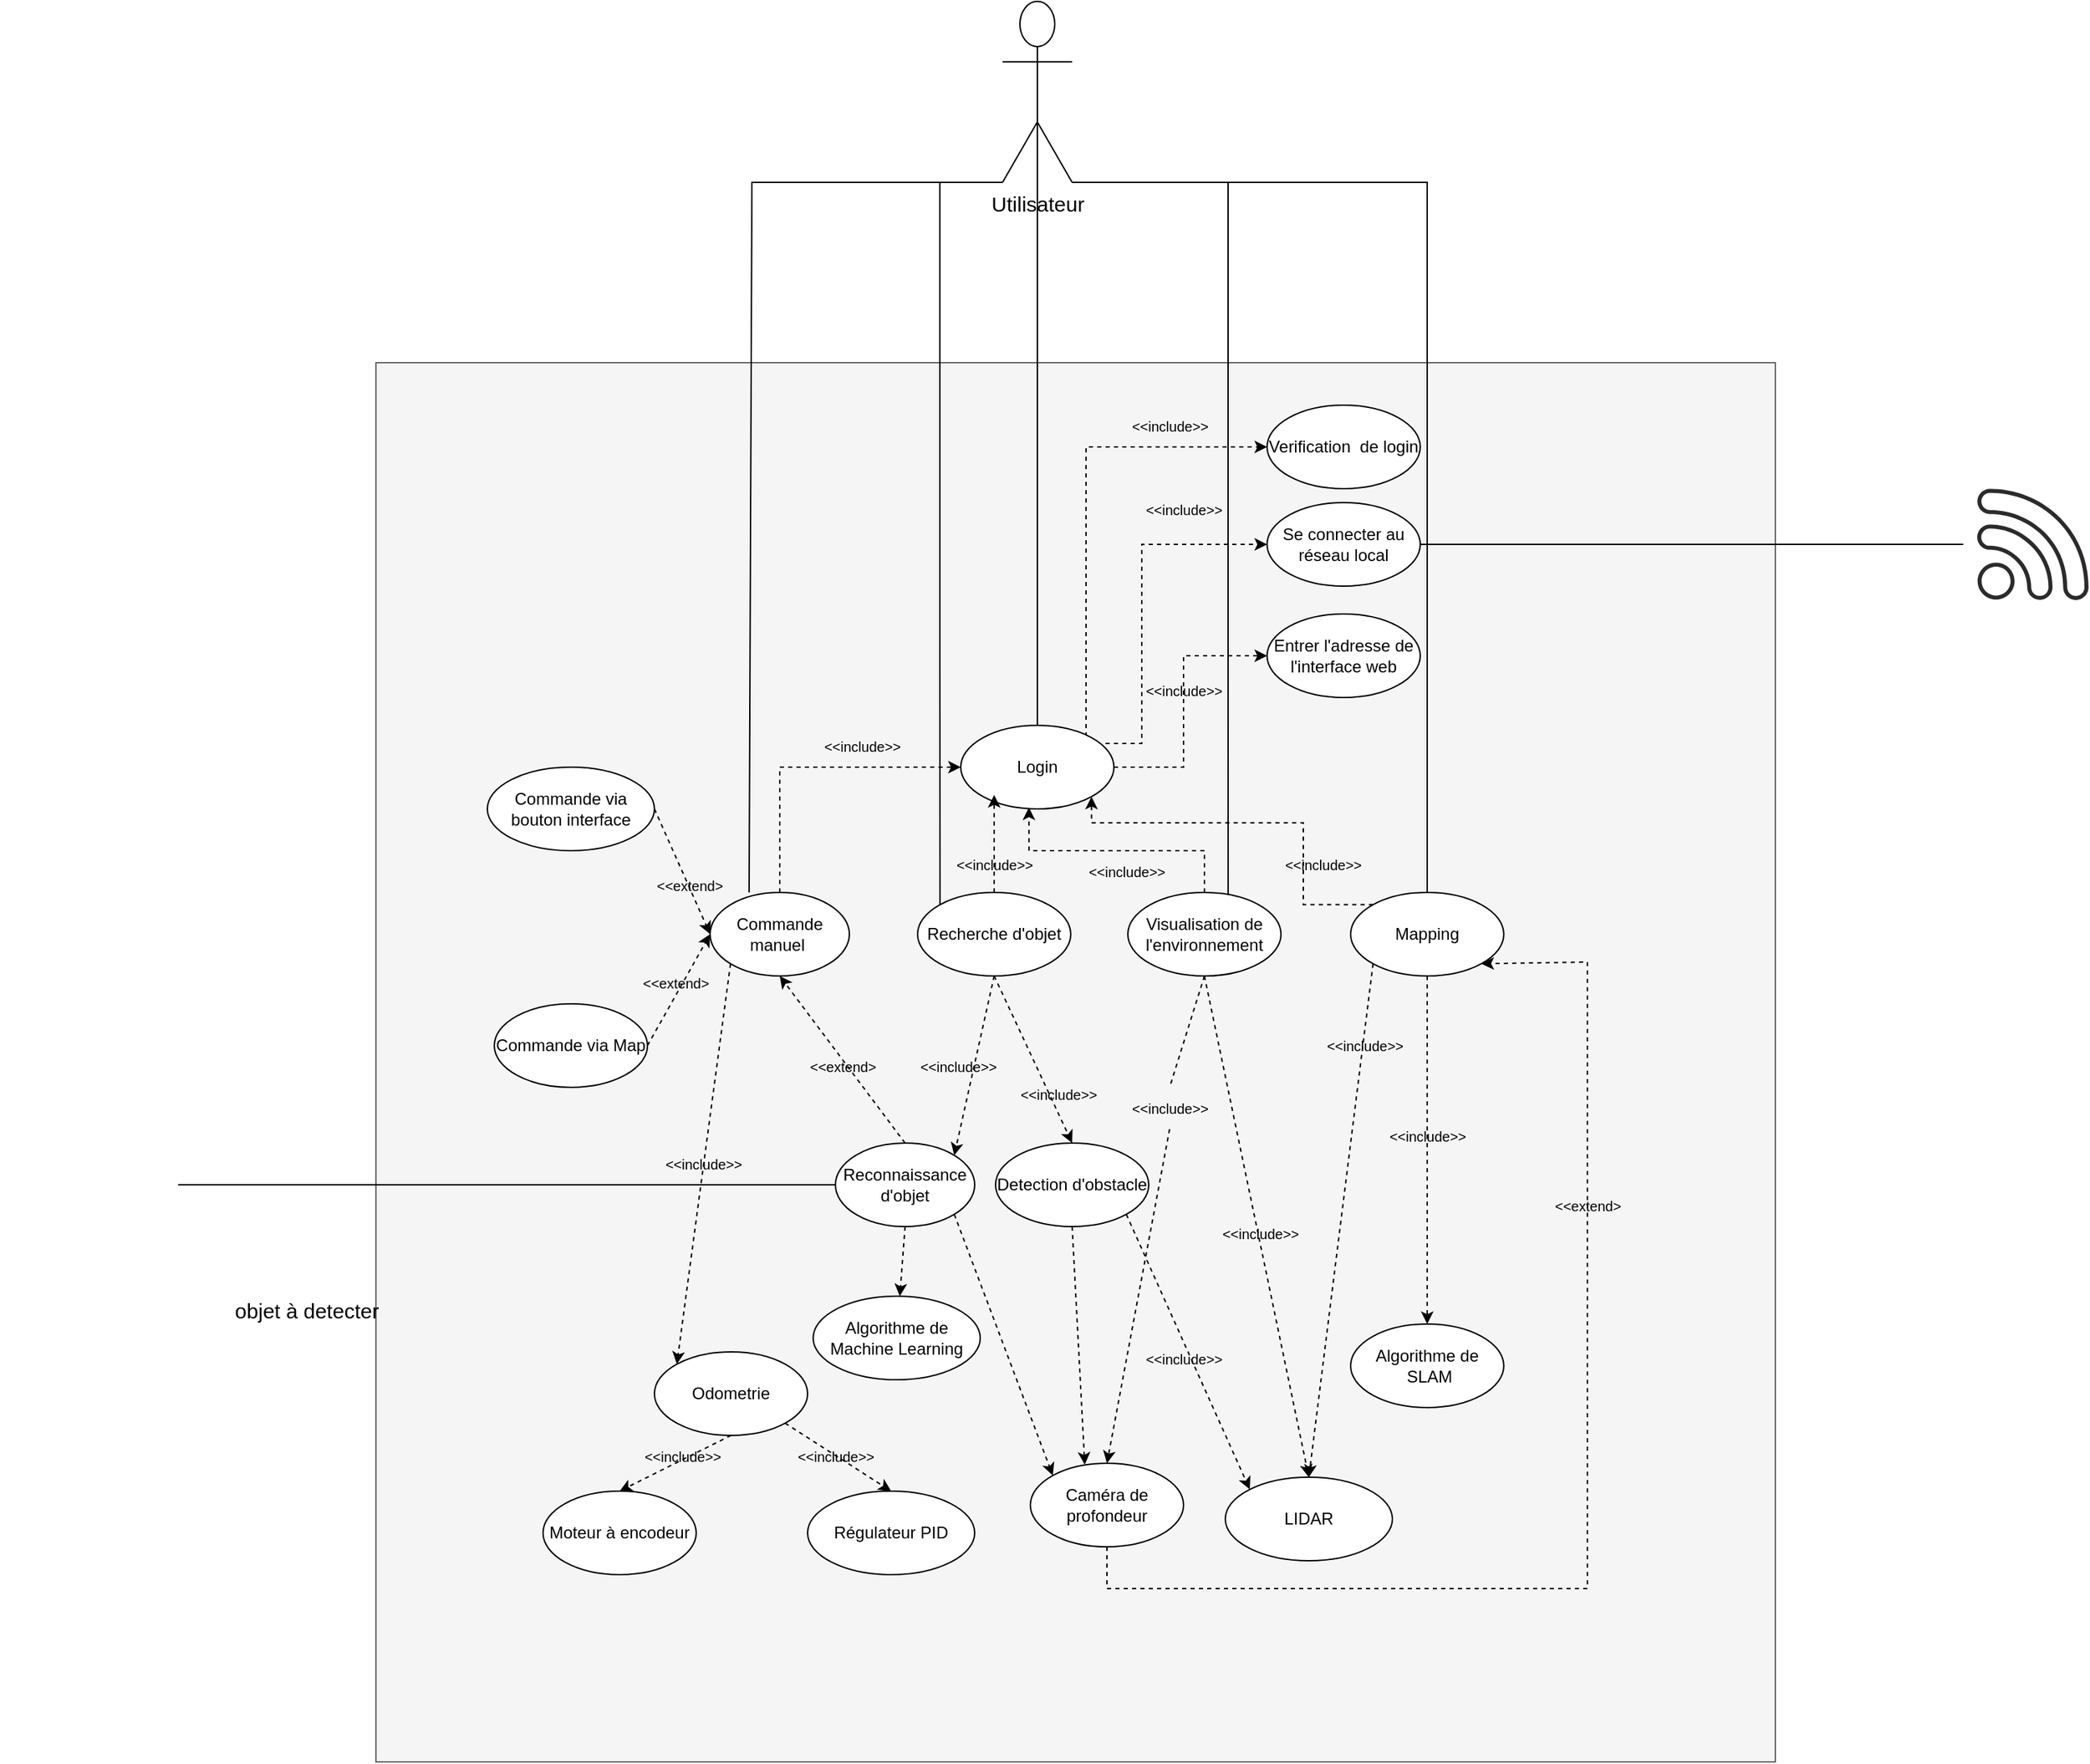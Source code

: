 <mxfile version="20.8.18" type="github">
  <diagram name="Page-1" id="Dn73y9k9ntJR02xOjBfo">
    <mxGraphModel dx="2735" dy="2269" grid="1" gridSize="10" guides="1" tooltips="1" connect="1" arrows="1" fold="1" page="1" pageScale="1" pageWidth="827" pageHeight="1169" math="0" shadow="0">
      <root>
        <mxCell id="0" />
        <mxCell id="1" parent="0" />
        <mxCell id="YcY5wflO2p1K-p8oIMmG-2" value="&lt;font style=&quot;font-size: 15px;&quot;&gt;Utilisateur&lt;/font&gt;" style="shape=umlActor;verticalLabelPosition=bottom;verticalAlign=top;html=1;" vertex="1" parent="1">
          <mxGeometry x="430" y="-250" width="50" height="130" as="geometry" />
        </mxCell>
        <mxCell id="YcY5wflO2p1K-p8oIMmG-3" value="" style="whiteSpace=wrap;html=1;aspect=fixed;fillColor=#f5f5f5;strokeColor=#666666;fontColor=#333333;" vertex="1" parent="1">
          <mxGeometry x="-20" y="9.5" width="1005" height="1005" as="geometry" />
        </mxCell>
        <mxCell id="YcY5wflO2p1K-p8oIMmG-34" style="edgeStyle=orthogonalEdgeStyle;rounded=0;orthogonalLoop=1;jettySize=auto;html=1;exitX=1;exitY=0.5;exitDx=0;exitDy=0;entryX=0;entryY=0.5;entryDx=0;entryDy=0;dashed=1;" edge="1" parent="1" source="YcY5wflO2p1K-p8oIMmG-4" target="YcY5wflO2p1K-p8oIMmG-10">
          <mxGeometry relative="1" as="geometry">
            <Array as="points">
              <mxPoint x="490" y="300" />
              <mxPoint x="490" y="70" />
            </Array>
          </mxGeometry>
        </mxCell>
        <mxCell id="YcY5wflO2p1K-p8oIMmG-101" style="edgeStyle=none;rounded=0;orthogonalLoop=1;jettySize=auto;html=1;exitX=0.945;exitY=0.217;exitDx=0;exitDy=0;entryX=0;entryY=0.5;entryDx=0;entryDy=0;dashed=1;exitPerimeter=0;" edge="1" parent="1" source="YcY5wflO2p1K-p8oIMmG-4" target="YcY5wflO2p1K-p8oIMmG-99">
          <mxGeometry relative="1" as="geometry">
            <Array as="points">
              <mxPoint x="530" y="283" />
              <mxPoint x="530" y="140" />
            </Array>
          </mxGeometry>
        </mxCell>
        <mxCell id="YcY5wflO2p1K-p8oIMmG-102" style="edgeStyle=none;rounded=0;orthogonalLoop=1;jettySize=auto;html=1;exitX=1;exitY=0.5;exitDx=0;exitDy=0;entryX=0;entryY=0.5;entryDx=0;entryDy=0;dashed=1;" edge="1" parent="1" source="YcY5wflO2p1K-p8oIMmG-4" target="YcY5wflO2p1K-p8oIMmG-100">
          <mxGeometry relative="1" as="geometry">
            <Array as="points">
              <mxPoint x="560" y="300" />
              <mxPoint x="560" y="220" />
            </Array>
          </mxGeometry>
        </mxCell>
        <mxCell id="YcY5wflO2p1K-p8oIMmG-4" value="Login" style="ellipse;whiteSpace=wrap;html=1;" vertex="1" parent="1">
          <mxGeometry x="400" y="270" width="110" height="60" as="geometry" />
        </mxCell>
        <mxCell id="YcY5wflO2p1K-p8oIMmG-30" style="edgeStyle=orthogonalEdgeStyle;rounded=0;orthogonalLoop=1;jettySize=auto;html=1;exitX=0.5;exitY=0;exitDx=0;exitDy=0;entryX=0;entryY=0.5;entryDx=0;entryDy=0;dashed=1;" edge="1" parent="1" source="YcY5wflO2p1K-p8oIMmG-5" target="YcY5wflO2p1K-p8oIMmG-4">
          <mxGeometry relative="1" as="geometry" />
        </mxCell>
        <mxCell id="YcY5wflO2p1K-p8oIMmG-73" style="edgeStyle=none;rounded=0;orthogonalLoop=1;jettySize=auto;html=1;exitX=0;exitY=1;exitDx=0;exitDy=0;entryX=0;entryY=0;entryDx=0;entryDy=0;dashed=1;" edge="1" parent="1" source="YcY5wflO2p1K-p8oIMmG-5" target="YcY5wflO2p1K-p8oIMmG-12">
          <mxGeometry relative="1" as="geometry" />
        </mxCell>
        <mxCell id="YcY5wflO2p1K-p8oIMmG-5" value="Commande manuel&amp;nbsp;" style="ellipse;whiteSpace=wrap;html=1;" vertex="1" parent="1">
          <mxGeometry x="220" y="390" width="100" height="60" as="geometry" />
        </mxCell>
        <mxCell id="YcY5wflO2p1K-p8oIMmG-33" style="edgeStyle=orthogonalEdgeStyle;rounded=0;orthogonalLoop=1;jettySize=auto;html=1;exitX=0;exitY=0;exitDx=0;exitDy=0;entryX=1;entryY=1;entryDx=0;entryDy=0;dashed=1;" edge="1" parent="1" source="YcY5wflO2p1K-p8oIMmG-6" target="YcY5wflO2p1K-p8oIMmG-4">
          <mxGeometry relative="1" as="geometry">
            <Array as="points">
              <mxPoint x="646" y="340" />
              <mxPoint x="494" y="340" />
            </Array>
          </mxGeometry>
        </mxCell>
        <mxCell id="YcY5wflO2p1K-p8oIMmG-77" style="edgeStyle=none;rounded=0;orthogonalLoop=1;jettySize=auto;html=1;exitX=0.5;exitY=1;exitDx=0;exitDy=0;entryX=0.5;entryY=0;entryDx=0;entryDy=0;dashed=1;" edge="1" parent="1" source="YcY5wflO2p1K-p8oIMmG-6" target="YcY5wflO2p1K-p8oIMmG-16">
          <mxGeometry relative="1" as="geometry">
            <Array as="points" />
          </mxGeometry>
        </mxCell>
        <mxCell id="YcY5wflO2p1K-p8oIMmG-95" style="edgeStyle=none;rounded=0;orthogonalLoop=1;jettySize=auto;html=1;exitX=0;exitY=1;exitDx=0;exitDy=0;dashed=1;" edge="1" parent="1" source="YcY5wflO2p1K-p8oIMmG-6">
          <mxGeometry relative="1" as="geometry">
            <mxPoint x="650" y="810" as="targetPoint" />
          </mxGeometry>
        </mxCell>
        <mxCell id="YcY5wflO2p1K-p8oIMmG-6" value="Mapping" style="ellipse;whiteSpace=wrap;html=1;" vertex="1" parent="1">
          <mxGeometry x="680" y="390" width="110" height="60" as="geometry" />
        </mxCell>
        <mxCell id="YcY5wflO2p1K-p8oIMmG-32" style="edgeStyle=orthogonalEdgeStyle;rounded=0;orthogonalLoop=1;jettySize=auto;html=1;exitX=0.5;exitY=0;exitDx=0;exitDy=0;entryX=0.445;entryY=0.983;entryDx=0;entryDy=0;entryPerimeter=0;dashed=1;" edge="1" parent="1" source="YcY5wflO2p1K-p8oIMmG-8" target="YcY5wflO2p1K-p8oIMmG-4">
          <mxGeometry relative="1" as="geometry" />
        </mxCell>
        <mxCell id="YcY5wflO2p1K-p8oIMmG-93" style="edgeStyle=none;rounded=0;orthogonalLoop=1;jettySize=auto;html=1;exitX=0.5;exitY=1;exitDx=0;exitDy=0;entryX=0.5;entryY=0;entryDx=0;entryDy=0;dashed=1;startArrow=none;" edge="1" parent="1" source="YcY5wflO2p1K-p8oIMmG-125" target="YcY5wflO2p1K-p8oIMmG-18">
          <mxGeometry relative="1" as="geometry" />
        </mxCell>
        <mxCell id="YcY5wflO2p1K-p8oIMmG-94" style="edgeStyle=none;rounded=0;orthogonalLoop=1;jettySize=auto;html=1;exitX=0.5;exitY=1;exitDx=0;exitDy=0;entryX=0.5;entryY=0;entryDx=0;entryDy=0;dashed=1;" edge="1" parent="1" source="YcY5wflO2p1K-p8oIMmG-8" target="YcY5wflO2p1K-p8oIMmG-17">
          <mxGeometry relative="1" as="geometry" />
        </mxCell>
        <mxCell id="YcY5wflO2p1K-p8oIMmG-8" value="Visualisation de l&#39;environnement" style="ellipse;whiteSpace=wrap;html=1;" vertex="1" parent="1">
          <mxGeometry x="520" y="390" width="110" height="60" as="geometry" />
        </mxCell>
        <mxCell id="YcY5wflO2p1K-p8oIMmG-31" style="edgeStyle=orthogonalEdgeStyle;rounded=0;orthogonalLoop=1;jettySize=auto;html=1;exitX=0.5;exitY=0;exitDx=0;exitDy=0;dashed=1;" edge="1" parent="1" source="YcY5wflO2p1K-p8oIMmG-9">
          <mxGeometry relative="1" as="geometry">
            <mxPoint x="424" y="320" as="targetPoint" />
          </mxGeometry>
        </mxCell>
        <mxCell id="YcY5wflO2p1K-p8oIMmG-72" style="edgeStyle=none;rounded=0;orthogonalLoop=1;jettySize=auto;html=1;exitX=0.5;exitY=1;exitDx=0;exitDy=0;entryX=0.5;entryY=0;entryDx=0;entryDy=0;dashed=1;" edge="1" parent="1" source="YcY5wflO2p1K-p8oIMmG-9" target="YcY5wflO2p1K-p8oIMmG-14">
          <mxGeometry relative="1" as="geometry" />
        </mxCell>
        <mxCell id="YcY5wflO2p1K-p8oIMmG-74" style="edgeStyle=none;rounded=0;orthogonalLoop=1;jettySize=auto;html=1;exitX=0.5;exitY=1;exitDx=0;exitDy=0;entryX=1;entryY=0;entryDx=0;entryDy=0;dashed=1;" edge="1" parent="1" source="YcY5wflO2p1K-p8oIMmG-9" target="YcY5wflO2p1K-p8oIMmG-11">
          <mxGeometry relative="1" as="geometry" />
        </mxCell>
        <mxCell id="YcY5wflO2p1K-p8oIMmG-9" value="Recherche d&#39;objet" style="ellipse;whiteSpace=wrap;html=1;" vertex="1" parent="1">
          <mxGeometry x="369" y="390" width="110" height="60" as="geometry" />
        </mxCell>
        <mxCell id="YcY5wflO2p1K-p8oIMmG-10" value="Verification &amp;nbsp;de login" style="ellipse;whiteSpace=wrap;html=1;" vertex="1" parent="1">
          <mxGeometry x="620" y="40" width="110" height="60" as="geometry" />
        </mxCell>
        <mxCell id="YcY5wflO2p1K-p8oIMmG-71" style="edgeStyle=none;rounded=0;orthogonalLoop=1;jettySize=auto;html=1;exitX=0.5;exitY=0;exitDx=0;exitDy=0;entryX=0.5;entryY=1;entryDx=0;entryDy=0;dashed=1;" edge="1" parent="1" source="YcY5wflO2p1K-p8oIMmG-11" target="YcY5wflO2p1K-p8oIMmG-5">
          <mxGeometry relative="1" as="geometry" />
        </mxCell>
        <mxCell id="YcY5wflO2p1K-p8oIMmG-79" style="edgeStyle=none;rounded=0;orthogonalLoop=1;jettySize=auto;html=1;exitX=0.5;exitY=1;exitDx=0;exitDy=0;dashed=1;" edge="1" parent="1" source="YcY5wflO2p1K-p8oIMmG-11" target="YcY5wflO2p1K-p8oIMmG-15">
          <mxGeometry relative="1" as="geometry" />
        </mxCell>
        <mxCell id="YcY5wflO2p1K-p8oIMmG-90" style="edgeStyle=none;rounded=0;orthogonalLoop=1;jettySize=auto;html=1;exitX=1;exitY=1;exitDx=0;exitDy=0;entryX=0;entryY=0;entryDx=0;entryDy=0;dashed=1;" edge="1" parent="1" source="YcY5wflO2p1K-p8oIMmG-11" target="YcY5wflO2p1K-p8oIMmG-18">
          <mxGeometry relative="1" as="geometry" />
        </mxCell>
        <mxCell id="YcY5wflO2p1K-p8oIMmG-11" value="Reconnaissance d&#39;objet" style="ellipse;whiteSpace=wrap;html=1;" vertex="1" parent="1">
          <mxGeometry x="310" y="570" width="100" height="60" as="geometry" />
        </mxCell>
        <mxCell id="YcY5wflO2p1K-p8oIMmG-82" style="edgeStyle=none;rounded=0;orthogonalLoop=1;jettySize=auto;html=1;exitX=0.5;exitY=1;exitDx=0;exitDy=0;entryX=0.5;entryY=0;entryDx=0;entryDy=0;dashed=1;" edge="1" parent="1" source="YcY5wflO2p1K-p8oIMmG-12" target="YcY5wflO2p1K-p8oIMmG-19">
          <mxGeometry relative="1" as="geometry" />
        </mxCell>
        <mxCell id="YcY5wflO2p1K-p8oIMmG-84" style="edgeStyle=none;rounded=0;orthogonalLoop=1;jettySize=auto;html=1;exitX=1;exitY=1;exitDx=0;exitDy=0;entryX=0.5;entryY=0;entryDx=0;entryDy=0;dashed=1;" edge="1" parent="1" source="YcY5wflO2p1K-p8oIMmG-12" target="YcY5wflO2p1K-p8oIMmG-83">
          <mxGeometry relative="1" as="geometry" />
        </mxCell>
        <mxCell id="YcY5wflO2p1K-p8oIMmG-12" value="Odometrie" style="ellipse;whiteSpace=wrap;html=1;" vertex="1" parent="1">
          <mxGeometry x="180" y="720" width="110" height="60" as="geometry" />
        </mxCell>
        <mxCell id="YcY5wflO2p1K-p8oIMmG-89" style="edgeStyle=none;rounded=0;orthogonalLoop=1;jettySize=auto;html=1;exitX=0.5;exitY=1;exitDx=0;exitDy=0;entryX=0.355;entryY=0.017;entryDx=0;entryDy=0;dashed=1;entryPerimeter=0;" edge="1" parent="1" source="YcY5wflO2p1K-p8oIMmG-14" target="YcY5wflO2p1K-p8oIMmG-18">
          <mxGeometry relative="1" as="geometry" />
        </mxCell>
        <mxCell id="YcY5wflO2p1K-p8oIMmG-128" style="edgeStyle=none;rounded=0;orthogonalLoop=1;jettySize=auto;html=1;exitX=1;exitY=1;exitDx=0;exitDy=0;entryX=0;entryY=0;entryDx=0;entryDy=0;dashed=1;fontSize=10;" edge="1" parent="1" source="YcY5wflO2p1K-p8oIMmG-14" target="YcY5wflO2p1K-p8oIMmG-17">
          <mxGeometry relative="1" as="geometry" />
        </mxCell>
        <mxCell id="YcY5wflO2p1K-p8oIMmG-14" value="Detection d&#39;obstacle" style="ellipse;whiteSpace=wrap;html=1;" vertex="1" parent="1">
          <mxGeometry x="425" y="570" width="110" height="60" as="geometry" />
        </mxCell>
        <mxCell id="YcY5wflO2p1K-p8oIMmG-15" value="Algorithme de Machine Learning" style="ellipse;whiteSpace=wrap;html=1;" vertex="1" parent="1">
          <mxGeometry x="294" y="680" width="120" height="60" as="geometry" />
        </mxCell>
        <mxCell id="YcY5wflO2p1K-p8oIMmG-16" value="Algorithme de &amp;nbsp;SLAM" style="ellipse;whiteSpace=wrap;html=1;" vertex="1" parent="1">
          <mxGeometry x="680" y="700" width="110" height="60" as="geometry" />
        </mxCell>
        <mxCell id="YcY5wflO2p1K-p8oIMmG-17" value="LIDAR" style="ellipse;whiteSpace=wrap;html=1;" vertex="1" parent="1">
          <mxGeometry x="590" y="810" width="120" height="60" as="geometry" />
        </mxCell>
        <mxCell id="YcY5wflO2p1K-p8oIMmG-96" style="edgeStyle=none;rounded=0;orthogonalLoop=1;jettySize=auto;html=1;exitX=0.5;exitY=1;exitDx=0;exitDy=0;entryX=1;entryY=1;entryDx=0;entryDy=0;dashed=1;" edge="1" parent="1" source="YcY5wflO2p1K-p8oIMmG-18" target="YcY5wflO2p1K-p8oIMmG-6">
          <mxGeometry relative="1" as="geometry">
            <Array as="points">
              <mxPoint x="505" y="890" />
              <mxPoint x="850" y="890" />
              <mxPoint x="850" y="440" />
            </Array>
          </mxGeometry>
        </mxCell>
        <mxCell id="YcY5wflO2p1K-p8oIMmG-18" value="Caméra de profondeur" style="ellipse;whiteSpace=wrap;html=1;" vertex="1" parent="1">
          <mxGeometry x="450" y="800" width="110" height="60" as="geometry" />
        </mxCell>
        <mxCell id="YcY5wflO2p1K-p8oIMmG-19" value="Moteur à encodeur" style="ellipse;whiteSpace=wrap;html=1;" vertex="1" parent="1">
          <mxGeometry x="100" y="820" width="110" height="60" as="geometry" />
        </mxCell>
        <mxCell id="YcY5wflO2p1K-p8oIMmG-38" value="" style="endArrow=none;html=1;rounded=0;entryX=0.5;entryY=0.5;entryDx=0;entryDy=0;entryPerimeter=0;exitX=0.5;exitY=0;exitDx=0;exitDy=0;" edge="1" parent="1" source="YcY5wflO2p1K-p8oIMmG-4" target="YcY5wflO2p1K-p8oIMmG-2">
          <mxGeometry width="50" height="50" relative="1" as="geometry">
            <mxPoint x="400" y="360" as="sourcePoint" />
            <mxPoint x="450" y="310" as="targetPoint" />
          </mxGeometry>
        </mxCell>
        <mxCell id="YcY5wflO2p1K-p8oIMmG-40" value="" style="endArrow=none;html=1;rounded=0;entryX=0;entryY=1;entryDx=0;entryDy=0;entryPerimeter=0;exitX=0.28;exitY=0;exitDx=0;exitDy=0;exitPerimeter=0;" edge="1" parent="1" source="YcY5wflO2p1K-p8oIMmG-5" target="YcY5wflO2p1K-p8oIMmG-2">
          <mxGeometry width="50" height="50" relative="1" as="geometry">
            <mxPoint x="400" y="360" as="sourcePoint" />
            <mxPoint x="450" y="310" as="targetPoint" />
            <Array as="points">
              <mxPoint x="250" y="-120" />
            </Array>
          </mxGeometry>
        </mxCell>
        <mxCell id="YcY5wflO2p1K-p8oIMmG-57" value="" style="endArrow=none;html=1;rounded=0;entryX=1;entryY=1;entryDx=0;entryDy=0;entryPerimeter=0;exitX=0.5;exitY=0;exitDx=0;exitDy=0;" edge="1" parent="1" source="YcY5wflO2p1K-p8oIMmG-6" target="YcY5wflO2p1K-p8oIMmG-2">
          <mxGeometry width="50" height="50" relative="1" as="geometry">
            <mxPoint x="400" y="360" as="sourcePoint" />
            <mxPoint x="450" y="310" as="targetPoint" />
            <Array as="points">
              <mxPoint x="735" y="-120" />
            </Array>
          </mxGeometry>
        </mxCell>
        <mxCell id="YcY5wflO2p1K-p8oIMmG-58" value="" style="endArrow=none;html=1;rounded=0;exitX=0;exitY=0;exitDx=0;exitDy=0;entryX=0;entryY=1;entryDx=0;entryDy=0;entryPerimeter=0;" edge="1" parent="1" source="YcY5wflO2p1K-p8oIMmG-9" target="YcY5wflO2p1K-p8oIMmG-2">
          <mxGeometry width="50" height="50" relative="1" as="geometry">
            <mxPoint x="400" y="360" as="sourcePoint" />
            <mxPoint x="450" y="310" as="targetPoint" />
            <Array as="points">
              <mxPoint x="385" y="210" />
              <mxPoint x="385" y="-120" />
            </Array>
          </mxGeometry>
        </mxCell>
        <mxCell id="YcY5wflO2p1K-p8oIMmG-59" value="" style="endArrow=none;html=1;rounded=0;entryX=1;entryY=1;entryDx=0;entryDy=0;entryPerimeter=0;exitX=0.655;exitY=0.017;exitDx=0;exitDy=0;exitPerimeter=0;" edge="1" parent="1" source="YcY5wflO2p1K-p8oIMmG-8" target="YcY5wflO2p1K-p8oIMmG-2">
          <mxGeometry width="50" height="50" relative="1" as="geometry">
            <mxPoint x="400" y="360" as="sourcePoint" />
            <mxPoint x="450" y="310" as="targetPoint" />
            <Array as="points">
              <mxPoint x="592" y="210" />
              <mxPoint x="592" y="-120" />
            </Array>
          </mxGeometry>
        </mxCell>
        <mxCell id="YcY5wflO2p1K-p8oIMmG-69" style="edgeStyle=none;rounded=0;orthogonalLoop=1;jettySize=auto;html=1;exitX=1;exitY=0.5;exitDx=0;exitDy=0;entryX=0;entryY=0.5;entryDx=0;entryDy=0;dashed=1;" edge="1" parent="1" source="YcY5wflO2p1K-p8oIMmG-64" target="YcY5wflO2p1K-p8oIMmG-5">
          <mxGeometry relative="1" as="geometry" />
        </mxCell>
        <mxCell id="YcY5wflO2p1K-p8oIMmG-64" value="Commande via bouton interface" style="ellipse;whiteSpace=wrap;html=1;" vertex="1" parent="1">
          <mxGeometry x="60" y="300" width="120" height="60" as="geometry" />
        </mxCell>
        <mxCell id="YcY5wflO2p1K-p8oIMmG-70" style="edgeStyle=none;rounded=0;orthogonalLoop=1;jettySize=auto;html=1;exitX=1;exitY=0.5;exitDx=0;exitDy=0;dashed=1;" edge="1" parent="1" source="YcY5wflO2p1K-p8oIMmG-65">
          <mxGeometry relative="1" as="geometry">
            <mxPoint x="220" y="420" as="targetPoint" />
          </mxGeometry>
        </mxCell>
        <mxCell id="YcY5wflO2p1K-p8oIMmG-65" value="Commande via Map" style="ellipse;whiteSpace=wrap;html=1;" vertex="1" parent="1">
          <mxGeometry x="65" y="470" width="110" height="60" as="geometry" />
        </mxCell>
        <mxCell id="YcY5wflO2p1K-p8oIMmG-83" value="Régulateur PID" style="ellipse;whiteSpace=wrap;html=1;" vertex="1" parent="1">
          <mxGeometry x="290" y="820" width="120" height="60" as="geometry" />
        </mxCell>
        <mxCell id="YcY5wflO2p1K-p8oIMmG-99" value="Se connecter au réseau local" style="ellipse;whiteSpace=wrap;html=1;" vertex="1" parent="1">
          <mxGeometry x="620" y="110" width="110" height="60" as="geometry" />
        </mxCell>
        <mxCell id="YcY5wflO2p1K-p8oIMmG-100" value="Entrer l&#39;adresse de l&#39;interface web" style="ellipse;whiteSpace=wrap;html=1;" vertex="1" parent="1">
          <mxGeometry x="620" y="190" width="110" height="60" as="geometry" />
        </mxCell>
        <mxCell id="YcY5wflO2p1K-p8oIMmG-103" value="&lt;font style=&quot;font-size: 10px;&quot;&gt;&amp;lt;&amp;lt;include&amp;gt;&amp;gt;&lt;/font&gt;" style="text;html=1;align=center;verticalAlign=middle;resizable=0;points=[];autosize=1;strokeColor=none;fillColor=none;" vertex="1" parent="1">
          <mxGeometry x="510" y="40" width="80" height="30" as="geometry" />
        </mxCell>
        <mxCell id="YcY5wflO2p1K-p8oIMmG-104" value="&lt;font style=&quot;font-size: 10px;&quot;&gt;&amp;lt;&amp;lt;include&amp;gt;&amp;gt;&lt;/font&gt;" style="text;html=1;align=center;verticalAlign=middle;resizable=0;points=[];autosize=1;strokeColor=none;fillColor=none;" vertex="1" parent="1">
          <mxGeometry x="520" y="100" width="80" height="30" as="geometry" />
        </mxCell>
        <mxCell id="YcY5wflO2p1K-p8oIMmG-105" value="&lt;font style=&quot;font-size: 10px;&quot;&gt;&amp;lt;&amp;lt;include&amp;gt;&amp;gt;&lt;/font&gt;" style="text;html=1;align=center;verticalAlign=middle;resizable=0;points=[];autosize=1;strokeColor=none;fillColor=none;" vertex="1" parent="1">
          <mxGeometry x="520" y="230" width="80" height="30" as="geometry" />
        </mxCell>
        <mxCell id="YcY5wflO2p1K-p8oIMmG-107" value="&lt;font style=&quot;font-size: 10px;&quot;&gt;&amp;lt;&amp;lt;include&amp;gt;&amp;gt;&lt;/font&gt;" style="text;html=1;align=center;verticalAlign=middle;resizable=0;points=[];autosize=1;strokeColor=none;fillColor=none;" vertex="1" parent="1">
          <mxGeometry x="289" y="270" width="80" height="30" as="geometry" />
        </mxCell>
        <mxCell id="YcY5wflO2p1K-p8oIMmG-108" value="&lt;font style=&quot;font-size: 10px;&quot;&gt;&amp;lt;&amp;lt;include&amp;gt;&amp;gt;&lt;/font&gt;" style="text;html=1;align=center;verticalAlign=middle;resizable=0;points=[];autosize=1;strokeColor=none;fillColor=none;" vertex="1" parent="1">
          <mxGeometry x="384" y="355" width="80" height="30" as="geometry" />
        </mxCell>
        <mxCell id="YcY5wflO2p1K-p8oIMmG-109" value="&lt;font style=&quot;font-size: 10px;&quot;&gt;&amp;lt;&amp;lt;include&amp;gt;&amp;gt;&lt;/font&gt;" style="text;html=1;align=center;verticalAlign=middle;resizable=0;points=[];autosize=1;strokeColor=none;fillColor=none;" vertex="1" parent="1">
          <mxGeometry x="479" y="360" width="80" height="30" as="geometry" />
        </mxCell>
        <mxCell id="YcY5wflO2p1K-p8oIMmG-110" value="&lt;font style=&quot;font-size: 10px;&quot;&gt;&amp;lt;&amp;lt;include&amp;gt;&amp;gt;&lt;/font&gt;" style="text;html=1;align=center;verticalAlign=middle;resizable=0;points=[];autosize=1;strokeColor=none;fillColor=none;" vertex="1" parent="1">
          <mxGeometry x="358" y="500" width="80" height="30" as="geometry" />
        </mxCell>
        <mxCell id="YcY5wflO2p1K-p8oIMmG-112" value="&lt;font style=&quot;font-size: 10px;&quot;&gt;&amp;lt;&amp;lt;extend&amp;gt;&lt;/font&gt;" style="text;html=1;align=center;verticalAlign=middle;resizable=0;points=[];autosize=1;strokeColor=none;fillColor=none;" vertex="1" parent="1">
          <mxGeometry x="815" y="600" width="70" height="30" as="geometry" />
        </mxCell>
        <mxCell id="YcY5wflO2p1K-p8oIMmG-113" value="&lt;font style=&quot;font-size: 10px;&quot;&gt;&amp;lt;&amp;lt;extend&amp;gt;&lt;/font&gt;" style="text;html=1;align=center;verticalAlign=middle;resizable=0;points=[];autosize=1;strokeColor=none;fillColor=none;" vertex="1" parent="1">
          <mxGeometry x="170" y="370" width="70" height="30" as="geometry" />
        </mxCell>
        <mxCell id="YcY5wflO2p1K-p8oIMmG-114" value="&lt;font style=&quot;font-size: 10px;&quot;&gt;&amp;lt;&amp;lt;extend&amp;gt;&lt;/font&gt;" style="text;html=1;align=center;verticalAlign=middle;resizable=0;points=[];autosize=1;strokeColor=none;fillColor=none;" vertex="1" parent="1">
          <mxGeometry x="160" y="440" width="70" height="30" as="geometry" />
        </mxCell>
        <mxCell id="YcY5wflO2p1K-p8oIMmG-116" value="&lt;font style=&quot;font-size: 10px;&quot;&gt;&amp;lt;&amp;lt;extend&amp;gt;&lt;/font&gt;" style="text;html=1;align=center;verticalAlign=middle;resizable=0;points=[];autosize=1;strokeColor=none;fillColor=none;" vertex="1" parent="1">
          <mxGeometry x="280" y="500" width="70" height="30" as="geometry" />
        </mxCell>
        <mxCell id="YcY5wflO2p1K-p8oIMmG-117" value="&lt;font style=&quot;font-size: 10px;&quot;&gt;&amp;lt;&amp;lt;include&amp;gt;&amp;gt;&lt;/font&gt;" style="text;html=1;align=center;verticalAlign=middle;resizable=0;points=[];autosize=1;strokeColor=none;fillColor=none;" vertex="1" parent="1">
          <mxGeometry x="430" y="520" width="80" height="30" as="geometry" />
        </mxCell>
        <mxCell id="YcY5wflO2p1K-p8oIMmG-118" value="&lt;font style=&quot;font-size: 10px;&quot;&gt;&amp;lt;&amp;lt;include&amp;gt;&amp;gt;&lt;/font&gt;" style="text;html=1;align=center;verticalAlign=middle;resizable=0;points=[];autosize=1;strokeColor=none;fillColor=none;" vertex="1" parent="1">
          <mxGeometry x="620" y="355" width="80" height="30" as="geometry" />
        </mxCell>
        <mxCell id="YcY5wflO2p1K-p8oIMmG-121" value="&lt;font style=&quot;font-size: 10px;&quot;&gt;&amp;lt;&amp;lt;include&amp;gt;&amp;gt;&lt;/font&gt;" style="text;html=1;align=center;verticalAlign=middle;resizable=0;points=[];autosize=1;strokeColor=none;fillColor=none;" vertex="1" parent="1">
          <mxGeometry x="575" y="620" width="80" height="30" as="geometry" />
        </mxCell>
        <mxCell id="YcY5wflO2p1K-p8oIMmG-126" value="" style="edgeStyle=none;rounded=0;orthogonalLoop=1;jettySize=auto;html=1;exitX=0.5;exitY=1;exitDx=0;exitDy=0;entryX=0.5;entryY=0;entryDx=0;entryDy=0;dashed=1;endArrow=none;" edge="1" parent="1" source="YcY5wflO2p1K-p8oIMmG-8" target="YcY5wflO2p1K-p8oIMmG-125">
          <mxGeometry relative="1" as="geometry">
            <mxPoint x="575" y="450" as="sourcePoint" />
            <mxPoint x="505" y="800" as="targetPoint" />
          </mxGeometry>
        </mxCell>
        <mxCell id="YcY5wflO2p1K-p8oIMmG-125" value="&lt;font style=&quot;font-size: 10px;&quot;&gt;&amp;lt;&amp;lt;include&amp;gt;&amp;gt;&lt;/font&gt;" style="text;html=1;align=center;verticalAlign=middle;resizable=0;points=[];autosize=1;strokeColor=none;fillColor=none;" vertex="1" parent="1">
          <mxGeometry x="510" y="530" width="80" height="30" as="geometry" />
        </mxCell>
        <mxCell id="YcY5wflO2p1K-p8oIMmG-127" value="&lt;font style=&quot;font-size: 10px;&quot;&gt;&amp;lt;&amp;lt;include&amp;gt;&amp;gt;&lt;/font&gt;" style="text;html=1;align=center;verticalAlign=middle;resizable=0;points=[];autosize=1;strokeColor=none;fillColor=none;" vertex="1" parent="1">
          <mxGeometry x="695" y="550" width="80" height="30" as="geometry" />
        </mxCell>
        <mxCell id="YcY5wflO2p1K-p8oIMmG-129" value="&lt;font style=&quot;font-size: 10px;&quot;&gt;&amp;lt;&amp;lt;include&amp;gt;&amp;gt;&lt;/font&gt;" style="text;html=1;align=center;verticalAlign=middle;resizable=0;points=[];autosize=1;strokeColor=none;fillColor=none;" vertex="1" parent="1">
          <mxGeometry x="520" y="710" width="80" height="30" as="geometry" />
        </mxCell>
        <mxCell id="YcY5wflO2p1K-p8oIMmG-131" value="&lt;font style=&quot;font-size: 10px;&quot;&gt;&amp;lt;&amp;lt;include&amp;gt;&amp;gt;&lt;/font&gt;" style="text;html=1;align=center;verticalAlign=middle;resizable=0;points=[];autosize=1;strokeColor=none;fillColor=none;" vertex="1" parent="1">
          <mxGeometry x="175" y="570" width="80" height="30" as="geometry" />
        </mxCell>
        <mxCell id="YcY5wflO2p1K-p8oIMmG-132" value="&lt;font style=&quot;font-size: 10px;&quot;&gt;&amp;lt;&amp;lt;include&amp;gt;&amp;gt;&lt;/font&gt;" style="text;html=1;align=center;verticalAlign=middle;resizable=0;points=[];autosize=1;strokeColor=none;fillColor=none;" vertex="1" parent="1">
          <mxGeometry x="160" y="780" width="80" height="30" as="geometry" />
        </mxCell>
        <mxCell id="YcY5wflO2p1K-p8oIMmG-133" value="&lt;font style=&quot;font-size: 10px;&quot;&gt;&amp;lt;&amp;lt;include&amp;gt;&amp;gt;&lt;/font&gt;" style="text;html=1;align=center;verticalAlign=middle;resizable=0;points=[];autosize=1;strokeColor=none;fillColor=none;" vertex="1" parent="1">
          <mxGeometry x="270" y="780" width="80" height="30" as="geometry" />
        </mxCell>
        <mxCell id="YcY5wflO2p1K-p8oIMmG-134" value="&lt;font style=&quot;font-size: 10px;&quot;&gt;&amp;lt;&amp;lt;include&amp;gt;&amp;gt;&lt;/font&gt;" style="text;html=1;align=center;verticalAlign=middle;resizable=0;points=[];autosize=1;strokeColor=none;fillColor=none;" vertex="1" parent="1">
          <mxGeometry x="650" y="485" width="80" height="30" as="geometry" />
        </mxCell>
        <mxCell id="YcY5wflO2p1K-p8oIMmG-138" value="" style="sketch=0;pointerEvents=1;shadow=0;html=1;strokeColor=none;fillColor=#2A2B2B;aspect=fixed;labelPosition=center;verticalLabelPosition=bottom;verticalAlign=top;align=center;outlineConnect=0;shape=mxgraph.vvd.wi_fi;fontSize=10;perimeterSpacing=7;" vertex="1" parent="1">
          <mxGeometry x="1130" y="100" width="80" height="80" as="geometry" />
        </mxCell>
        <mxCell id="YcY5wflO2p1K-p8oIMmG-140" value="" style="endArrow=none;html=1;rounded=0;fontSize=15;exitX=1;exitY=0.5;exitDx=0;exitDy=0;" edge="1" parent="1" source="YcY5wflO2p1K-p8oIMmG-99">
          <mxGeometry width="50" height="50" relative="1" as="geometry">
            <mxPoint x="780" y="310" as="sourcePoint" />
            <mxPoint x="1120" y="140" as="targetPoint" />
          </mxGeometry>
        </mxCell>
        <mxCell id="YcY5wflO2p1K-p8oIMmG-141" value="" style="shape=image;html=1;verticalAlign=top;verticalLabelPosition=bottom;labelBackgroundColor=#ffffff;imageAspect=0;aspect=fixed;image=https://cdn1.iconfinder.com/data/icons/birthday-58/32/Icon-11-128.png;fontSize=15;fillColor=#2A2B2B;" vertex="1" parent="1">
          <mxGeometry x="-290" y="536" width="128" height="128" as="geometry" />
        </mxCell>
        <mxCell id="YcY5wflO2p1K-p8oIMmG-142" value="objet à detecter" style="text;html=1;align=center;verticalAlign=middle;resizable=0;points=[];autosize=1;strokeColor=none;fillColor=none;fontSize=15;" vertex="1" parent="1">
          <mxGeometry x="-135" y="675" width="130" height="30" as="geometry" />
        </mxCell>
        <mxCell id="YcY5wflO2p1K-p8oIMmG-144" value="" style="endArrow=none;html=1;rounded=0;fontSize=15;exitX=1;exitY=0.5;exitDx=0;exitDy=0;entryX=0;entryY=0.5;entryDx=0;entryDy=0;" edge="1" parent="1" source="YcY5wflO2p1K-p8oIMmG-141" target="YcY5wflO2p1K-p8oIMmG-11">
          <mxGeometry width="50" height="50" relative="1" as="geometry">
            <mxPoint x="310" y="780" as="sourcePoint" />
            <mxPoint x="360" y="730" as="targetPoint" />
          </mxGeometry>
        </mxCell>
      </root>
    </mxGraphModel>
  </diagram>
</mxfile>
